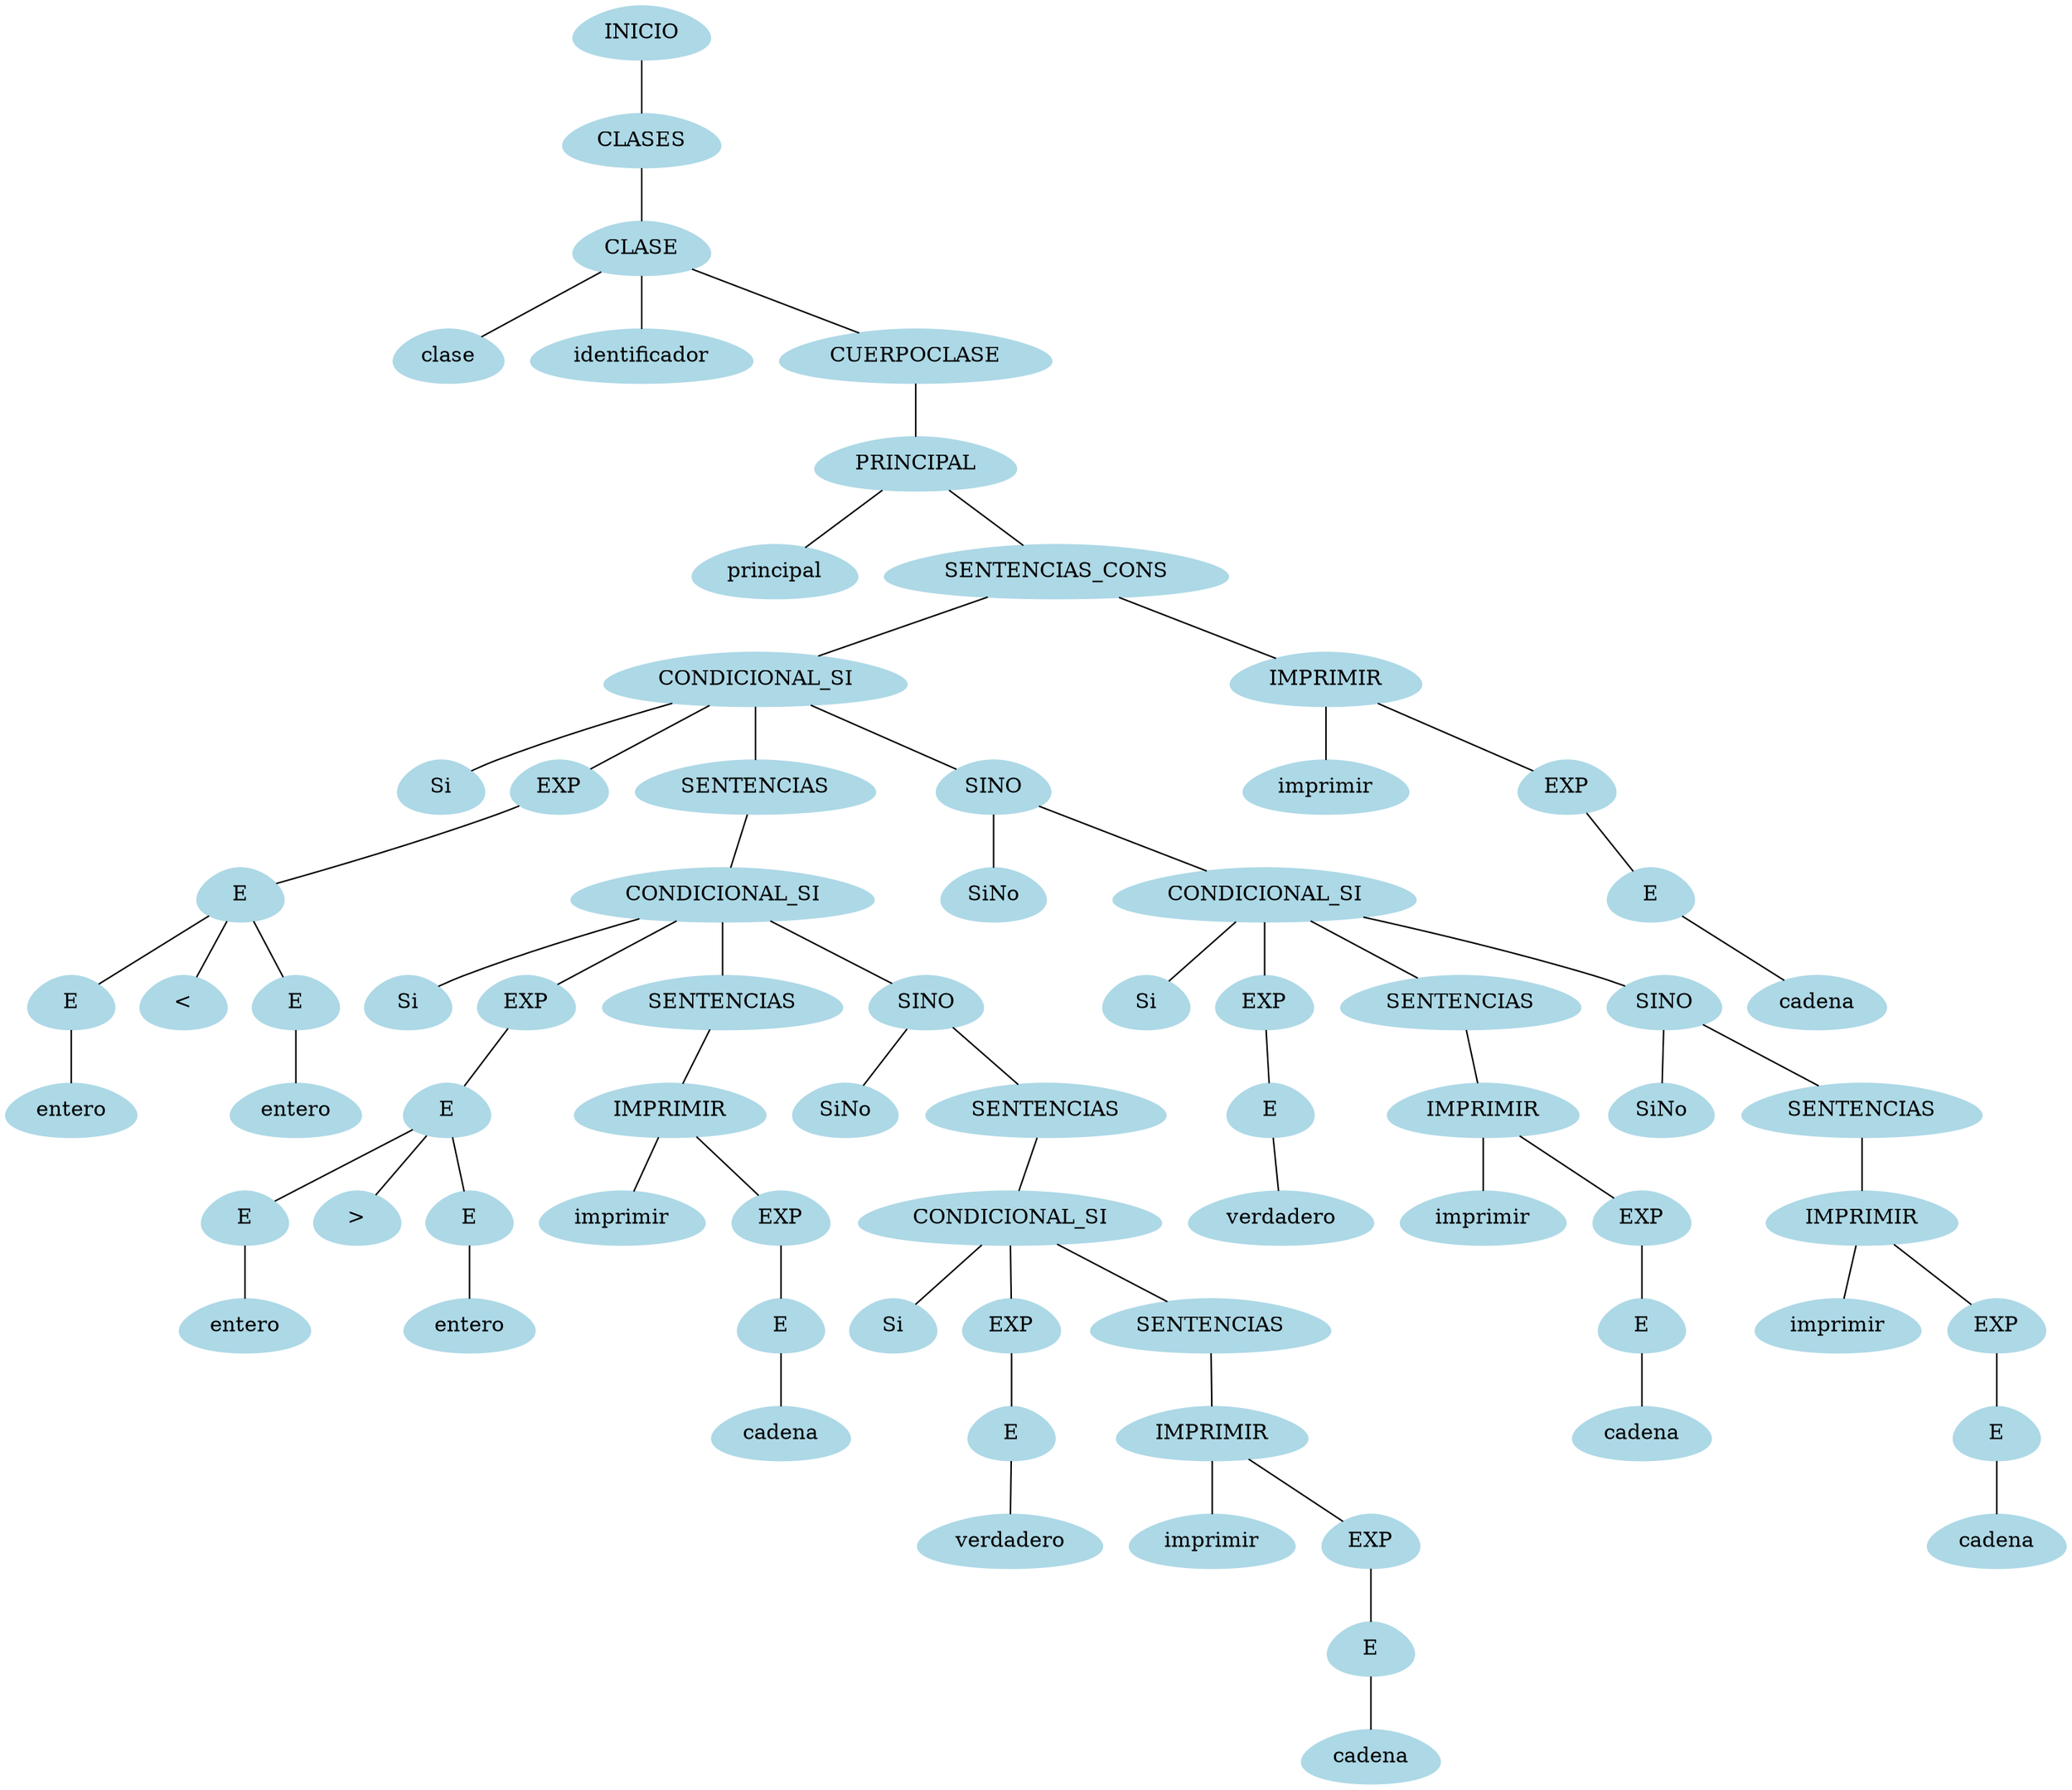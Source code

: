 Graph G {node [shape = egg];node0[label = "INICIO", style = filled, color = lightblue];
node1[label = "CLASES", style = filled, color = lightblue];
node2[label = "CLASE", style = filled, color = lightblue];
node3[label = "clase", style = filled, color = lightblue];
node4[label = "identificador", style = filled, color = lightblue];
node5[label = "CUERPOCLASE", style = filled, color = lightblue];
node6[label = "PRINCIPAL", style = filled, color = lightblue];
node7[label = "principal", style = filled, color = lightblue];
node8[label = "SENTENCIAS_CONS", style = filled, color = lightblue];
node9[label = "CONDICIONAL_SI", style = filled, color = lightblue];
node10[label = "Si", style = filled, color = lightblue];
node11[label = "EXP", style = filled, color = lightblue];
node12[label = "E", style = filled, color = lightblue];
node13[label = "E", style = filled, color = lightblue];
node14[label = "entero", style = filled, color = lightblue];
node15[label = "<", style = filled, color = lightblue];
node16[label = "E", style = filled, color = lightblue];
node17[label = "entero", style = filled, color = lightblue];
node18[label = "SENTENCIAS", style = filled, color = lightblue];
node19[label = "CONDICIONAL_SI", style = filled, color = lightblue];
node20[label = "Si", style = filled, color = lightblue];
node21[label = "EXP", style = filled, color = lightblue];
node22[label = "E", style = filled, color = lightblue];
node23[label = "E", style = filled, color = lightblue];
node24[label = "entero", style = filled, color = lightblue];
node25[label = ">", style = filled, color = lightblue];
node26[label = "E", style = filled, color = lightblue];
node27[label = "entero", style = filled, color = lightblue];
node28[label = "SENTENCIAS", style = filled, color = lightblue];
node29[label = "IMPRIMIR", style = filled, color = lightblue];
node30[label = "imprimir", style = filled, color = lightblue];
node31[label = "EXP", style = filled, color = lightblue];
node32[label = "E", style = filled, color = lightblue];
node33[label = "cadena", style = filled, color = lightblue];
node34[label = "SINO", style = filled, color = lightblue];
node35[label = "SiNo", style = filled, color = lightblue];
node36[label = "SENTENCIAS", style = filled, color = lightblue];
node37[label = "CONDICIONAL_SI", style = filled, color = lightblue];
node38[label = "Si", style = filled, color = lightblue];
node39[label = "EXP", style = filled, color = lightblue];
node40[label = "E", style = filled, color = lightblue];
node41[label = "verdadero", style = filled, color = lightblue];
node42[label = "SENTENCIAS", style = filled, color = lightblue];
node43[label = "IMPRIMIR", style = filled, color = lightblue];
node44[label = "imprimir", style = filled, color = lightblue];
node45[label = "EXP", style = filled, color = lightblue];
node46[label = "E", style = filled, color = lightblue];
node47[label = "cadena", style = filled, color = lightblue];
node48[label = "SINO", style = filled, color = lightblue];
node49[label = "SiNo", style = filled, color = lightblue];
node50[label = "CONDICIONAL_SI", style = filled, color = lightblue];
node51[label = "Si", style = filled, color = lightblue];
node52[label = "EXP", style = filled, color = lightblue];
node53[label = "E", style = filled, color = lightblue];
node54[label = "verdadero", style = filled, color = lightblue];
node55[label = "SENTENCIAS", style = filled, color = lightblue];
node56[label = "IMPRIMIR", style = filled, color = lightblue];
node57[label = "imprimir", style = filled, color = lightblue];
node58[label = "EXP", style = filled, color = lightblue];
node59[label = "E", style = filled, color = lightblue];
node60[label = "cadena", style = filled, color = lightblue];
node61[label = "SINO", style = filled, color = lightblue];
node62[label = "SiNo", style = filled, color = lightblue];
node63[label = "SENTENCIAS", style = filled, color = lightblue];
node64[label = "IMPRIMIR", style = filled, color = lightblue];
node65[label = "imprimir", style = filled, color = lightblue];
node66[label = "EXP", style = filled, color = lightblue];
node67[label = "E", style = filled, color = lightblue];
node68[label = "cadena", style = filled, color = lightblue];
node69[label = "IMPRIMIR", style = filled, color = lightblue];
node70[label = "imprimir", style = filled, color = lightblue];
node71[label = "EXP", style = filled, color = lightblue];
node72[label = "E", style = filled, color = lightblue];
node73[label = "cadena", style = filled, color = lightblue];
"node0"--"node1"
"node1"--"node2"
"node2"--"node3"
"node2"--"node4"
"node2"--"node5"
"node5"--"node6"
"node6"--"node7"
"node6"--"node8"
"node8"--"node9"
"node9"--"node10"
"node9"--"node11"
"node11"--"node12"
"node12"--"node13"
"node13"--"node14"
"node12"--"node15"
"node12"--"node16"
"node16"--"node17"
"node9"--"node18"
"node18"--"node19"
"node19"--"node20"
"node19"--"node21"
"node21"--"node22"
"node22"--"node23"
"node23"--"node24"
"node22"--"node25"
"node22"--"node26"
"node26"--"node27"
"node19"--"node28"
"node28"--"node29"
"node29"--"node30"
"node29"--"node31"
"node31"--"node32"
"node32"--"node33"
"node19"--"node34"
"node34"--"node35"
"node34"--"node36"
"node36"--"node37"
"node37"--"node38"
"node37"--"node39"
"node39"--"node40"
"node40"--"node41"
"node37"--"node42"
"node42"--"node43"
"node43"--"node44"
"node43"--"node45"
"node45"--"node46"
"node46"--"node47"
"node9"--"node48"
"node48"--"node49"
"node48"--"node50"
"node50"--"node51"
"node50"--"node52"
"node52"--"node53"
"node53"--"node54"
"node50"--"node55"
"node55"--"node56"
"node56"--"node57"
"node56"--"node58"
"node58"--"node59"
"node59"--"node60"
"node50"--"node61"
"node61"--"node62"
"node61"--"node63"
"node63"--"node64"
"node64"--"node65"
"node64"--"node66"
"node66"--"node67"
"node67"--"node68"
"node8"--"node69"
"node69"--"node70"
"node69"--"node71"
"node71"--"node72"
"node72"--"node73"
}